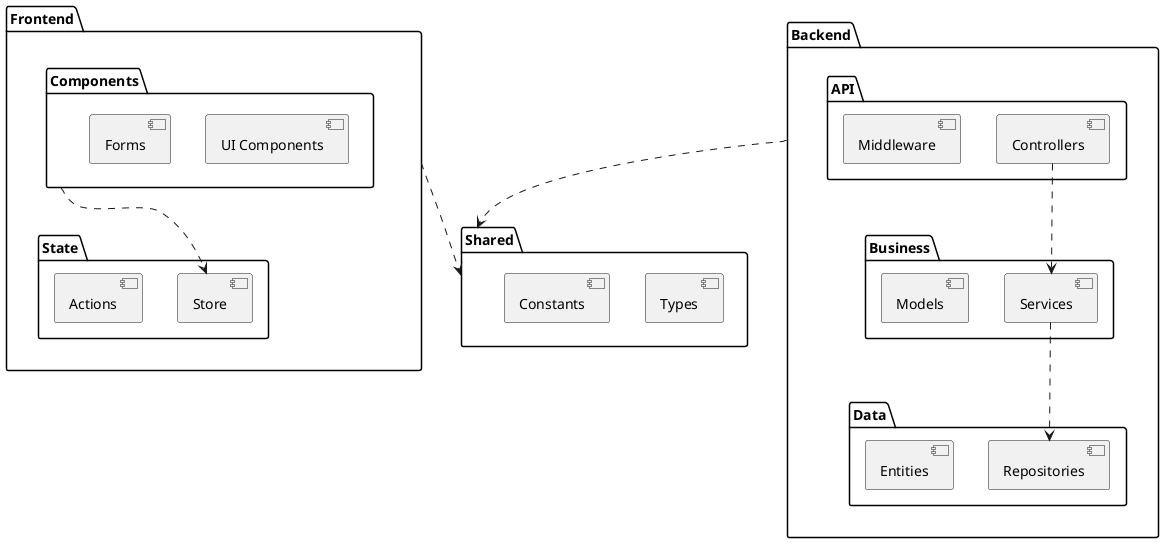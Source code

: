 @startuml "Quiz Application Packages"

package "Frontend" {
    package "Components" {
        [UI Components]
        [Forms]
    }
    package "State" {
        [Store]
        [Actions]
    }
}

package "Backend" {
    package "API" {
        [Controllers]
        [Middleware]
    }
    package "Business" {
        [Services]
        [Models]
    }
    package "Data" {
        [Repositories]
        [Entities]
    }
}

package "Shared" {
    [Types]
    [Constants]
}

Frontend ..> Shared
Backend ..> Shared
[Components] ..> [Store]
[Controllers] ..> [Services]
[Services] ..> [Repositories]

@enduml
